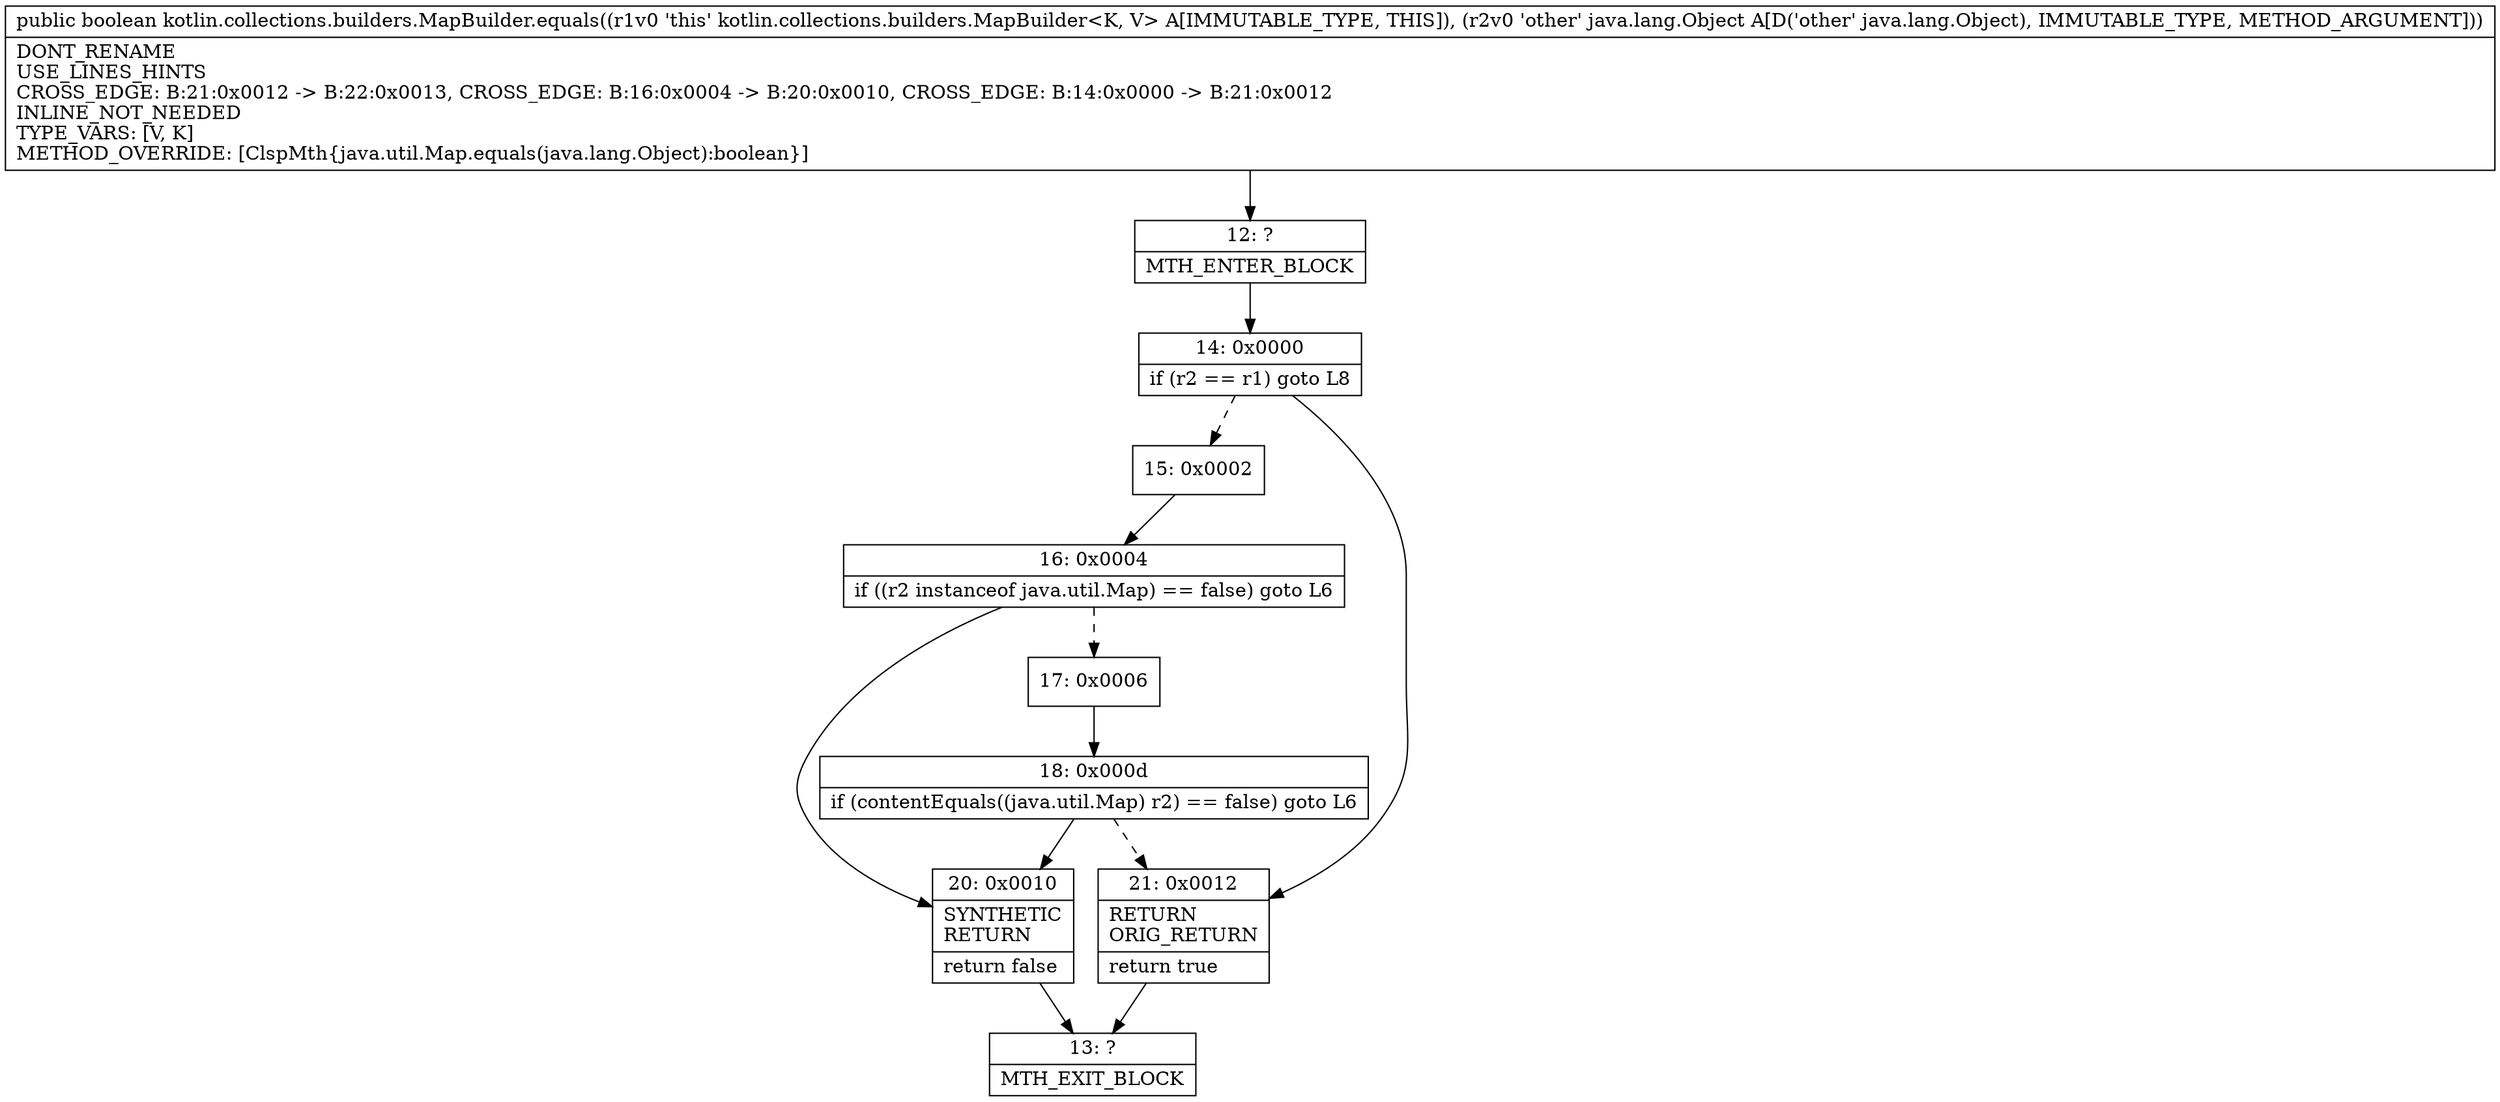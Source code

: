 digraph "CFG forkotlin.collections.builders.MapBuilder.equals(Ljava\/lang\/Object;)Z" {
Node_12 [shape=record,label="{12\:\ ?|MTH_ENTER_BLOCK\l}"];
Node_14 [shape=record,label="{14\:\ 0x0000|if (r2 == r1) goto L8\l}"];
Node_15 [shape=record,label="{15\:\ 0x0002}"];
Node_16 [shape=record,label="{16\:\ 0x0004|if ((r2 instanceof java.util.Map) == false) goto L6\l}"];
Node_17 [shape=record,label="{17\:\ 0x0006}"];
Node_18 [shape=record,label="{18\:\ 0x000d|if (contentEquals((java.util.Map) r2) == false) goto L6\l}"];
Node_20 [shape=record,label="{20\:\ 0x0010|SYNTHETIC\lRETURN\l|return false\l}"];
Node_13 [shape=record,label="{13\:\ ?|MTH_EXIT_BLOCK\l}"];
Node_21 [shape=record,label="{21\:\ 0x0012|RETURN\lORIG_RETURN\l|return true\l}"];
MethodNode[shape=record,label="{public boolean kotlin.collections.builders.MapBuilder.equals((r1v0 'this' kotlin.collections.builders.MapBuilder\<K, V\> A[IMMUTABLE_TYPE, THIS]), (r2v0 'other' java.lang.Object A[D('other' java.lang.Object), IMMUTABLE_TYPE, METHOD_ARGUMENT]))  | DONT_RENAME\lUSE_LINES_HINTS\lCROSS_EDGE: B:21:0x0012 \-\> B:22:0x0013, CROSS_EDGE: B:16:0x0004 \-\> B:20:0x0010, CROSS_EDGE: B:14:0x0000 \-\> B:21:0x0012\lINLINE_NOT_NEEDED\lTYPE_VARS: [V, K]\lMETHOD_OVERRIDE: [ClspMth\{java.util.Map.equals(java.lang.Object):boolean\}]\l}"];
MethodNode -> Node_12;Node_12 -> Node_14;
Node_14 -> Node_15[style=dashed];
Node_14 -> Node_21;
Node_15 -> Node_16;
Node_16 -> Node_17[style=dashed];
Node_16 -> Node_20;
Node_17 -> Node_18;
Node_18 -> Node_20;
Node_18 -> Node_21[style=dashed];
Node_20 -> Node_13;
Node_21 -> Node_13;
}


